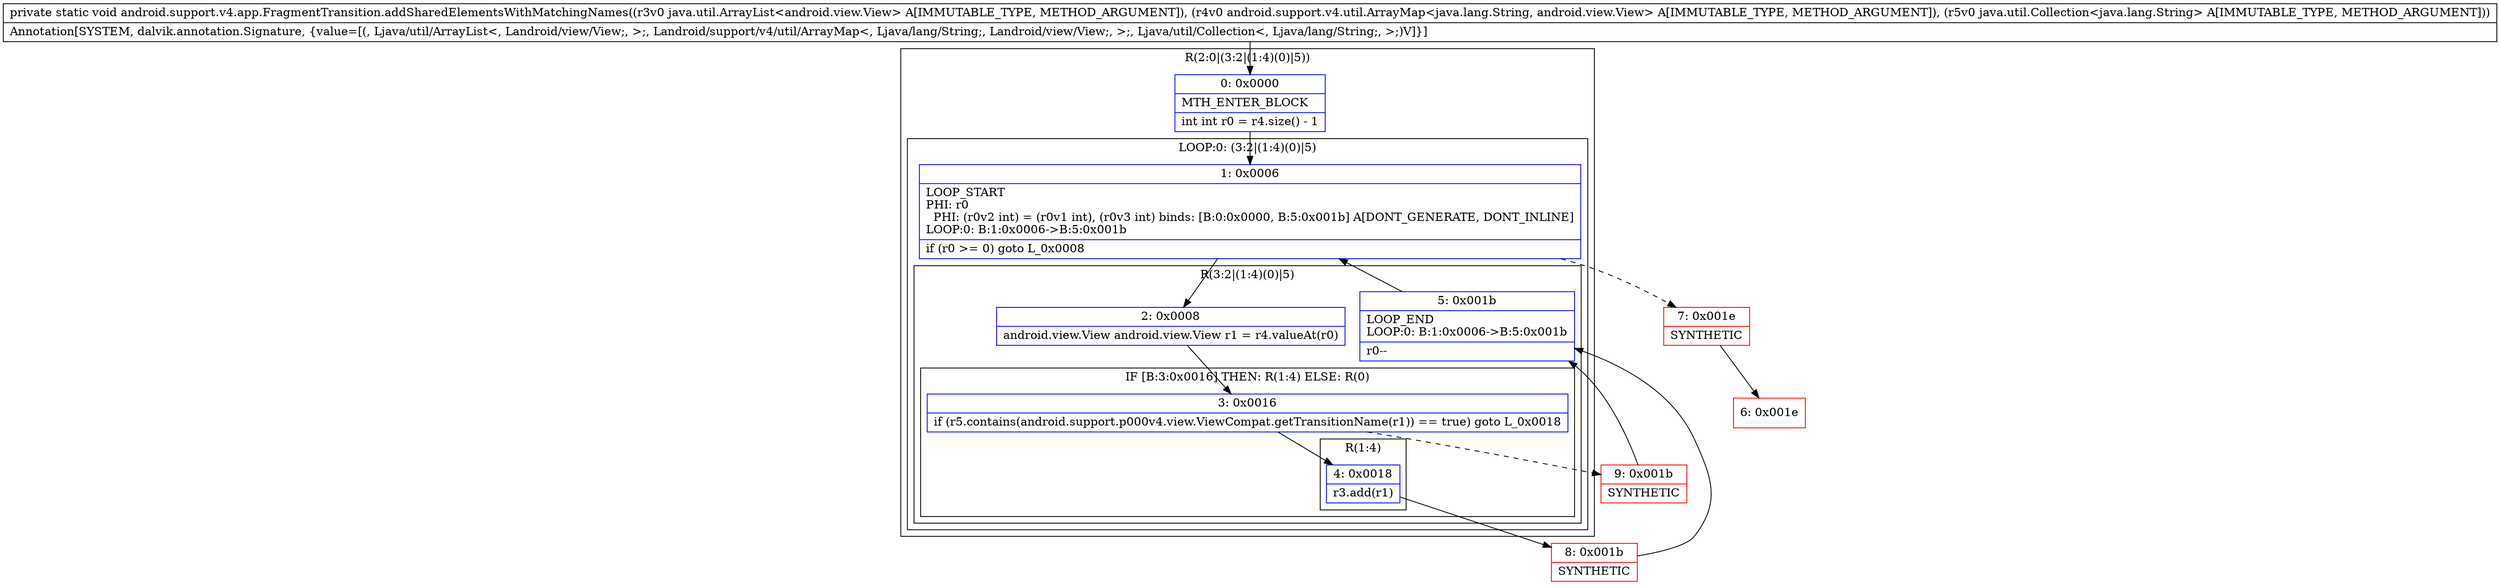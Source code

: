 digraph "CFG forandroid.support.v4.app.FragmentTransition.addSharedElementsWithMatchingNames(Ljava\/util\/ArrayList;Landroid\/support\/v4\/util\/ArrayMap;Ljava\/util\/Collection;)V" {
subgraph cluster_Region_1798949662 {
label = "R(2:0|(3:2|(1:4)(0)|5))";
node [shape=record,color=blue];
Node_0 [shape=record,label="{0\:\ 0x0000|MTH_ENTER_BLOCK\l|int int r0 = r4.size() \- 1\l}"];
subgraph cluster_LoopRegion_760373248 {
label = "LOOP:0: (3:2|(1:4)(0)|5)";
node [shape=record,color=blue];
Node_1 [shape=record,label="{1\:\ 0x0006|LOOP_START\lPHI: r0 \l  PHI: (r0v2 int) = (r0v1 int), (r0v3 int) binds: [B:0:0x0000, B:5:0x001b] A[DONT_GENERATE, DONT_INLINE]\lLOOP:0: B:1:0x0006\-\>B:5:0x001b\l|if (r0 \>= 0) goto L_0x0008\l}"];
subgraph cluster_Region_1407796158 {
label = "R(3:2|(1:4)(0)|5)";
node [shape=record,color=blue];
Node_2 [shape=record,label="{2\:\ 0x0008|android.view.View android.view.View r1 = r4.valueAt(r0)\l}"];
subgraph cluster_IfRegion_1251512181 {
label = "IF [B:3:0x0016] THEN: R(1:4) ELSE: R(0)";
node [shape=record,color=blue];
Node_3 [shape=record,label="{3\:\ 0x0016|if (r5.contains(android.support.p000v4.view.ViewCompat.getTransitionName(r1)) == true) goto L_0x0018\l}"];
subgraph cluster_Region_1876745219 {
label = "R(1:4)";
node [shape=record,color=blue];
Node_4 [shape=record,label="{4\:\ 0x0018|r3.add(r1)\l}"];
}
subgraph cluster_Region_1088542231 {
label = "R(0)";
node [shape=record,color=blue];
}
}
Node_5 [shape=record,label="{5\:\ 0x001b|LOOP_END\lLOOP:0: B:1:0x0006\-\>B:5:0x001b\l|r0\-\-\l}"];
}
}
}
Node_6 [shape=record,color=red,label="{6\:\ 0x001e}"];
Node_7 [shape=record,color=red,label="{7\:\ 0x001e|SYNTHETIC\l}"];
Node_8 [shape=record,color=red,label="{8\:\ 0x001b|SYNTHETIC\l}"];
Node_9 [shape=record,color=red,label="{9\:\ 0x001b|SYNTHETIC\l}"];
MethodNode[shape=record,label="{private static void android.support.v4.app.FragmentTransition.addSharedElementsWithMatchingNames((r3v0 java.util.ArrayList\<android.view.View\> A[IMMUTABLE_TYPE, METHOD_ARGUMENT]), (r4v0 android.support.v4.util.ArrayMap\<java.lang.String, android.view.View\> A[IMMUTABLE_TYPE, METHOD_ARGUMENT]), (r5v0 java.util.Collection\<java.lang.String\> A[IMMUTABLE_TYPE, METHOD_ARGUMENT]))  | Annotation[SYSTEM, dalvik.annotation.Signature, \{value=[(, Ljava\/util\/ArrayList\<, Landroid\/view\/View;, \>;, Landroid\/support\/v4\/util\/ArrayMap\<, Ljava\/lang\/String;, Landroid\/view\/View;, \>;, Ljava\/util\/Collection\<, Ljava\/lang\/String;, \>;)V]\}]\l}"];
MethodNode -> Node_0;
Node_0 -> Node_1;
Node_1 -> Node_2;
Node_1 -> Node_7[style=dashed];
Node_2 -> Node_3;
Node_3 -> Node_4;
Node_3 -> Node_9[style=dashed];
Node_4 -> Node_8;
Node_5 -> Node_1;
Node_7 -> Node_6;
Node_8 -> Node_5;
Node_9 -> Node_5;
}

